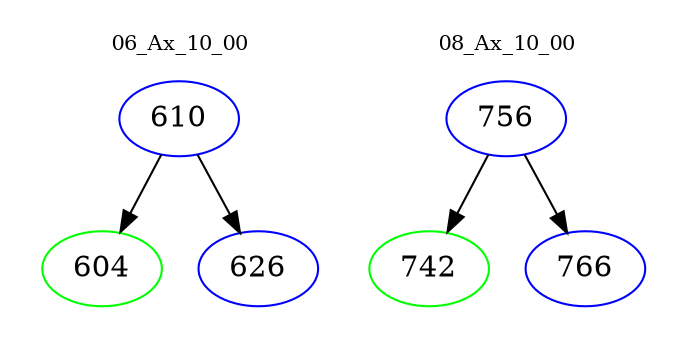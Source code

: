 digraph{
subgraph cluster_0 {
color = white
label = "06_Ax_10_00";
fontsize=10;
T0_610 [label="610", color="blue"]
T0_610 -> T0_604 [color="black"]
T0_604 [label="604", color="green"]
T0_610 -> T0_626 [color="black"]
T0_626 [label="626", color="blue"]
}
subgraph cluster_1 {
color = white
label = "08_Ax_10_00";
fontsize=10;
T1_756 [label="756", color="blue"]
T1_756 -> T1_742 [color="black"]
T1_742 [label="742", color="green"]
T1_756 -> T1_766 [color="black"]
T1_766 [label="766", color="blue"]
}
}
